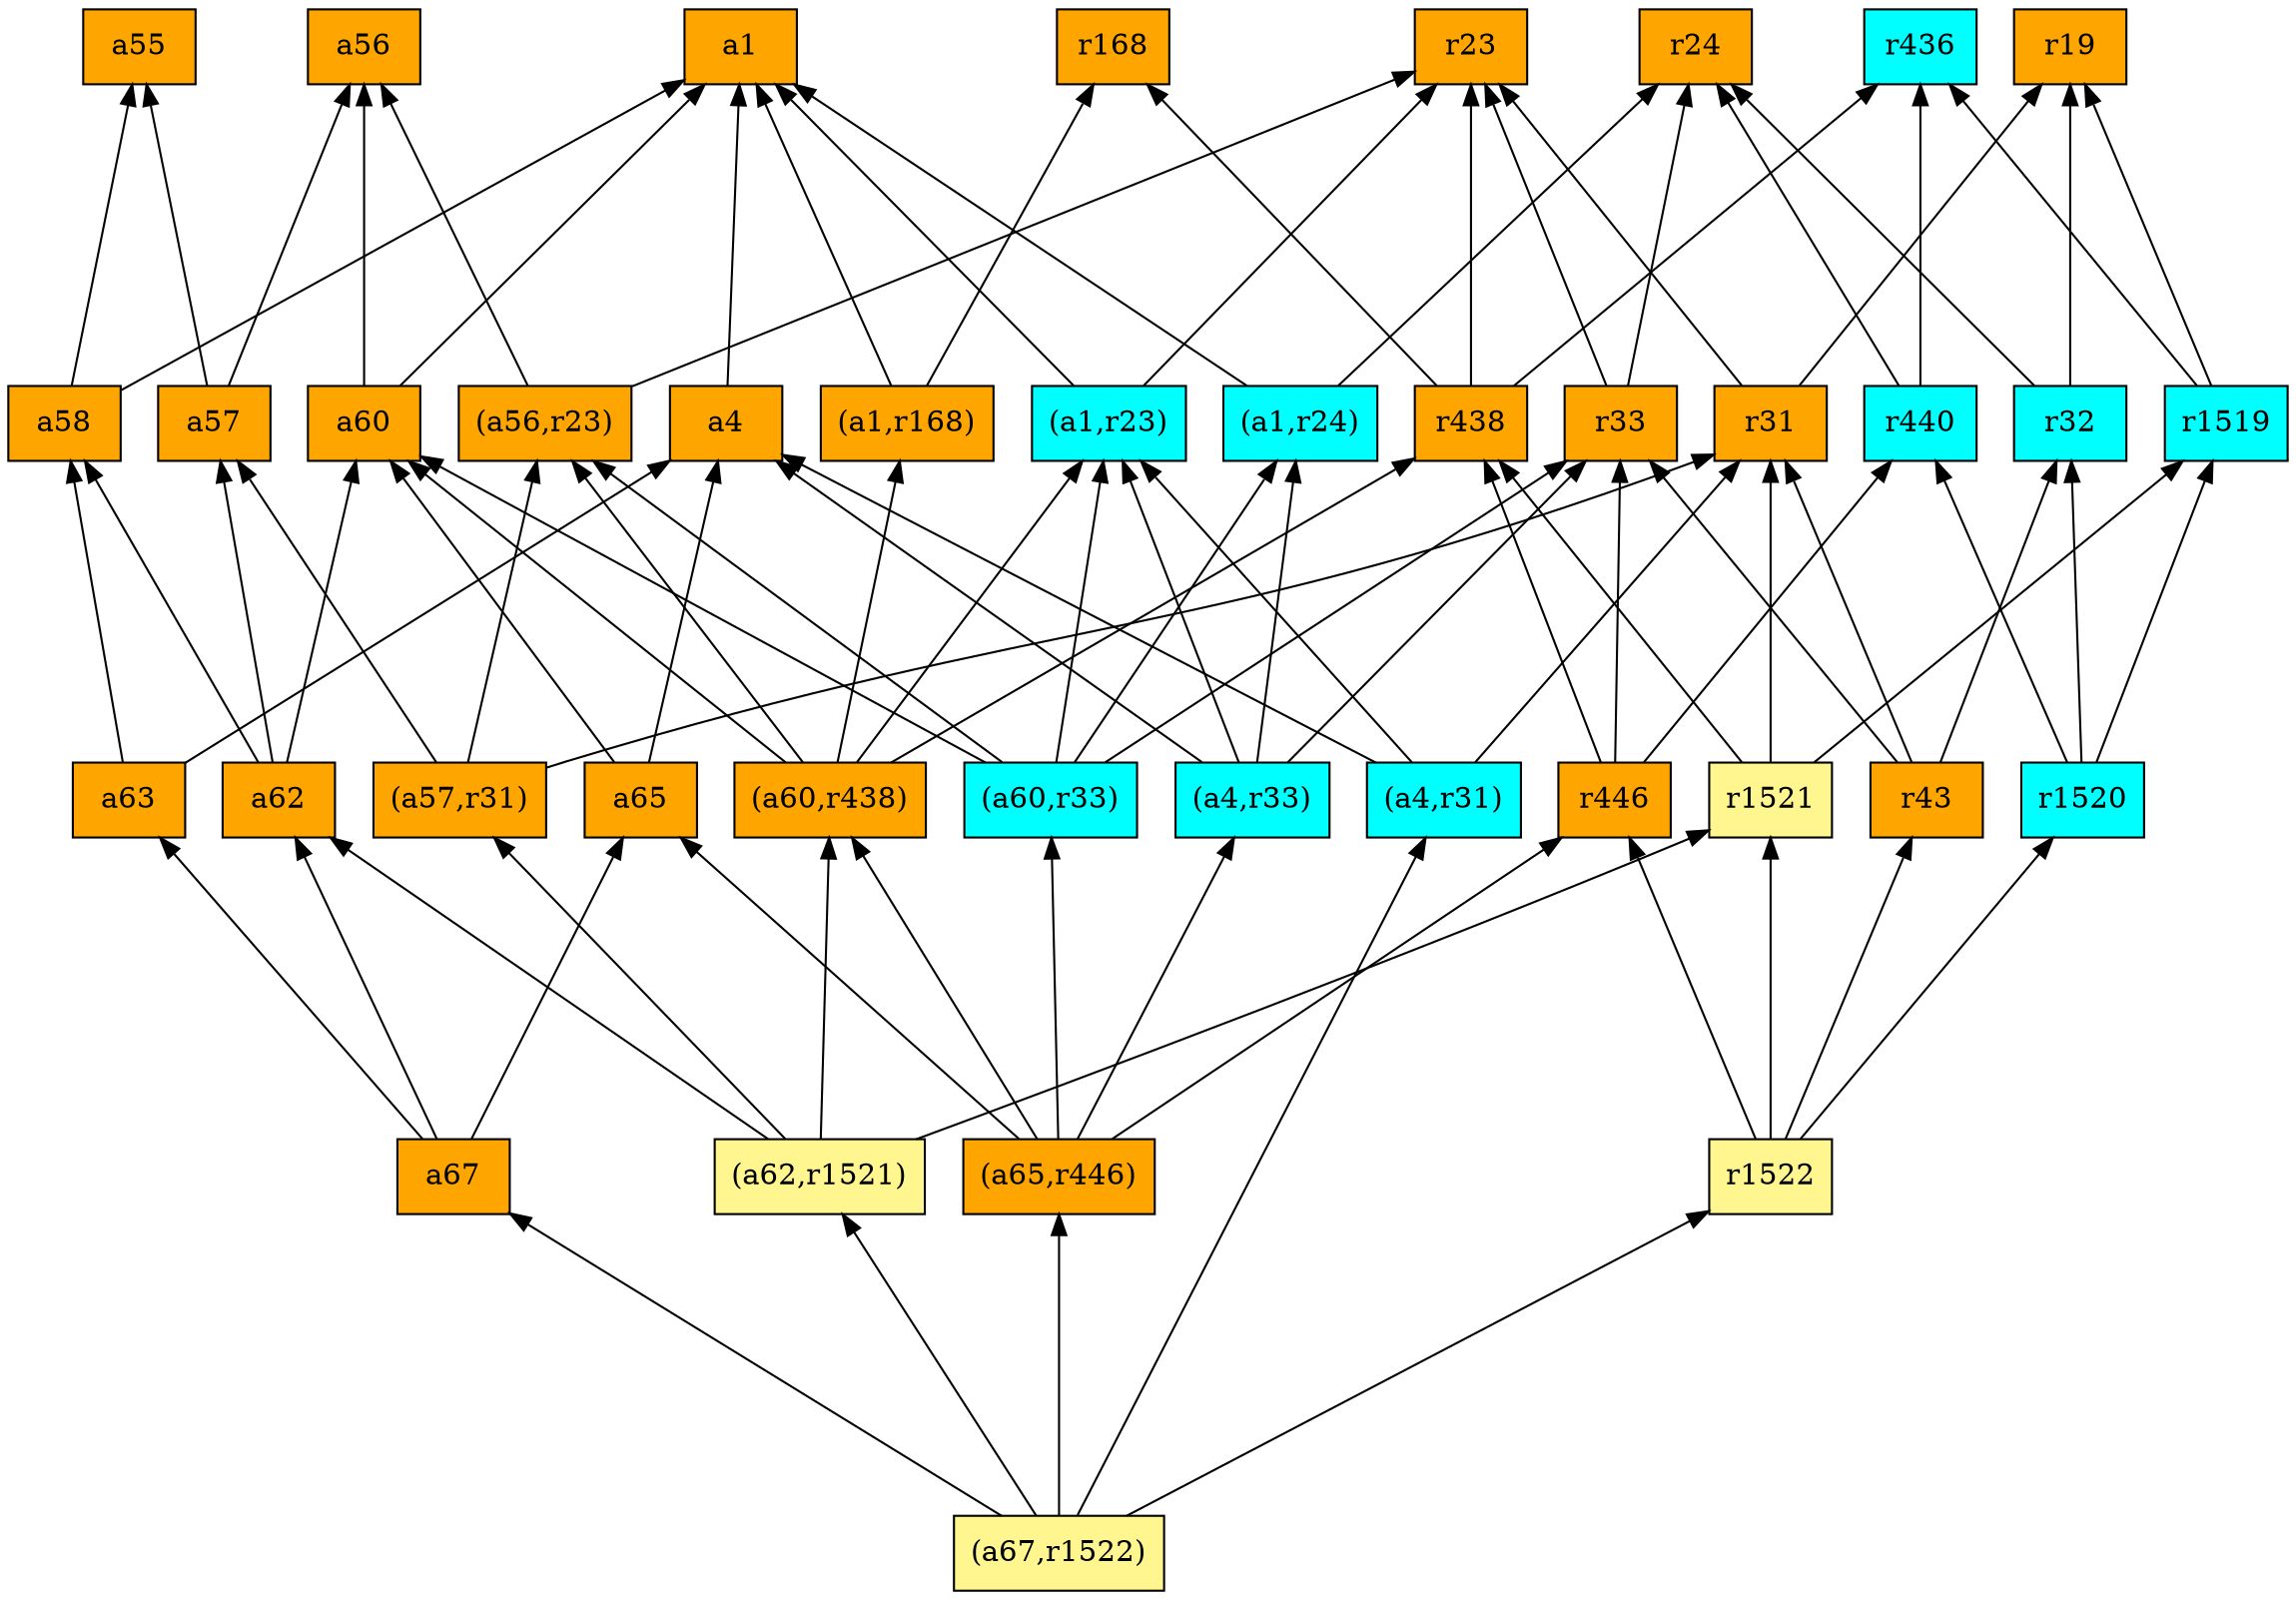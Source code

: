 digraph G {
rankdir=BT;ranksep="2.0";
"(a56,r23)" [shape=record,fillcolor=orange,style=filled,label="{(a56,r23)}"];
"(a4,r33)" [shape=record,fillcolor=cyan,style=filled,label="{(a4,r33)}"];
"(a60,r438)" [shape=record,fillcolor=orange,style=filled,label="{(a60,r438)}"];
"a57" [shape=record,fillcolor=orange,style=filled,label="{a57}"];
"a65" [shape=record,fillcolor=orange,style=filled,label="{a65}"];
"r1521" [shape=record,fillcolor=khaki1,style=filled,label="{r1521}"];
"a62" [shape=record,fillcolor=orange,style=filled,label="{a62}"];
"r32" [shape=record,fillcolor=cyan,style=filled,label="{r32}"];
"(a57,r31)" [shape=record,fillcolor=orange,style=filled,label="{(a57,r31)}"];
"a4" [shape=record,fillcolor=orange,style=filled,label="{a4}"];
"r24" [shape=record,fillcolor=orange,style=filled,label="{r24}"];
"a55" [shape=record,fillcolor=orange,style=filled,label="{a55}"];
"r33" [shape=record,fillcolor=orange,style=filled,label="{r33}"];
"r1519" [shape=record,fillcolor=cyan,style=filled,label="{r1519}"];
"r446" [shape=record,fillcolor=orange,style=filled,label="{r446}"];
"(a60,r33)" [shape=record,fillcolor=cyan,style=filled,label="{(a60,r33)}"];
"(a65,r446)" [shape=record,fillcolor=orange,style=filled,label="{(a65,r446)}"];
"r43" [shape=record,fillcolor=orange,style=filled,label="{r43}"];
"(a62,r1521)" [shape=record,fillcolor=khaki1,style=filled,label="{(a62,r1521)}"];
"a58" [shape=record,fillcolor=orange,style=filled,label="{a58}"];
"a63" [shape=record,fillcolor=orange,style=filled,label="{a63}"];
"a56" [shape=record,fillcolor=orange,style=filled,label="{a56}"];
"(a1,r168)" [shape=record,fillcolor=orange,style=filled,label="{(a1,r168)}"];
"a67" [shape=record,fillcolor=orange,style=filled,label="{a67}"];
"r31" [shape=record,fillcolor=orange,style=filled,label="{r31}"];
"r440" [shape=record,fillcolor=cyan,style=filled,label="{r440}"];
"r436" [shape=record,fillcolor=cyan,style=filled,label="{r436}"];
"a1" [shape=record,fillcolor=orange,style=filled,label="{a1}"];
"r438" [shape=record,fillcolor=orange,style=filled,label="{r438}"];
"(a1,r23)" [shape=record,fillcolor=cyan,style=filled,label="{(a1,r23)}"];
"(a1,r24)" [shape=record,fillcolor=cyan,style=filled,label="{(a1,r24)}"];
"r1520" [shape=record,fillcolor=cyan,style=filled,label="{r1520}"];
"(a67,r1522)" [shape=record,fillcolor=khaki1,style=filled,label="{(a67,r1522)}"];
"a60" [shape=record,fillcolor=orange,style=filled,label="{a60}"];
"r1522" [shape=record,fillcolor=khaki1,style=filled,label="{r1522}"];
"r19" [shape=record,fillcolor=orange,style=filled,label="{r19}"];
"r23" [shape=record,fillcolor=orange,style=filled,label="{r23}"];
"(a4,r31)" [shape=record,fillcolor=cyan,style=filled,label="{(a4,r31)}"];
"r168" [shape=record,fillcolor=orange,style=filled,label="{r168}"];
"(a56,r23)" -> "a56"
"(a56,r23)" -> "r23"
"(a4,r33)" -> "a4"
"(a4,r33)" -> "(a1,r23)"
"(a4,r33)" -> "(a1,r24)"
"(a4,r33)" -> "r33"
"(a60,r438)" -> "r438"
"(a60,r438)" -> "(a56,r23)"
"(a60,r438)" -> "(a1,r23)"
"(a60,r438)" -> "a60"
"(a60,r438)" -> "(a1,r168)"
"a57" -> "a56"
"a57" -> "a55"
"a65" -> "a60"
"a65" -> "a4"
"r1521" -> "r438"
"r1521" -> "r1519"
"r1521" -> "r31"
"a62" -> "a58"
"a62" -> "a60"
"a62" -> "a57"
"r32" -> "r24"
"r32" -> "r19"
"(a57,r31)" -> "r31"
"(a57,r31)" -> "(a56,r23)"
"(a57,r31)" -> "a57"
"a4" -> "a1"
"r33" -> "r24"
"r33" -> "r23"
"r1519" -> "r19"
"r1519" -> "r436"
"r446" -> "r438"
"r446" -> "r33"
"r446" -> "r440"
"(a60,r33)" -> "(a56,r23)"
"(a60,r33)" -> "(a1,r23)"
"(a60,r33)" -> "(a1,r24)"
"(a60,r33)" -> "a60"
"(a60,r33)" -> "r33"
"(a65,r446)" -> "(a4,r33)"
"(a65,r446)" -> "(a60,r438)"
"(a65,r446)" -> "a65"
"(a65,r446)" -> "r446"
"(a65,r446)" -> "(a60,r33)"
"r43" -> "r33"
"r43" -> "r31"
"r43" -> "r32"
"(a62,r1521)" -> "(a60,r438)"
"(a62,r1521)" -> "r1521"
"(a62,r1521)" -> "a62"
"(a62,r1521)" -> "(a57,r31)"
"a58" -> "a1"
"a58" -> "a55"
"a63" -> "a58"
"a63" -> "a4"
"(a1,r168)" -> "a1"
"(a1,r168)" -> "r168"
"a67" -> "a63"
"a67" -> "a65"
"a67" -> "a62"
"r31" -> "r19"
"r31" -> "r23"
"r440" -> "r24"
"r440" -> "r436"
"r438" -> "r436"
"r438" -> "r168"
"r438" -> "r23"
"(a1,r23)" -> "a1"
"(a1,r23)" -> "r23"
"(a1,r24)" -> "a1"
"(a1,r24)" -> "r24"
"r1520" -> "r1519"
"r1520" -> "r440"
"r1520" -> "r32"
"(a67,r1522)" -> "r1522"
"(a67,r1522)" -> "a67"
"(a67,r1522)" -> "(a65,r446)"
"(a67,r1522)" -> "(a4,r31)"
"(a67,r1522)" -> "(a62,r1521)"
"a60" -> "a1"
"a60" -> "a56"
"r1522" -> "r1520"
"r1522" -> "r446"
"r1522" -> "r1521"
"r1522" -> "r43"
"(a4,r31)" -> "r31"
"(a4,r31)" -> "a4"
"(a4,r31)" -> "(a1,r23)"
}